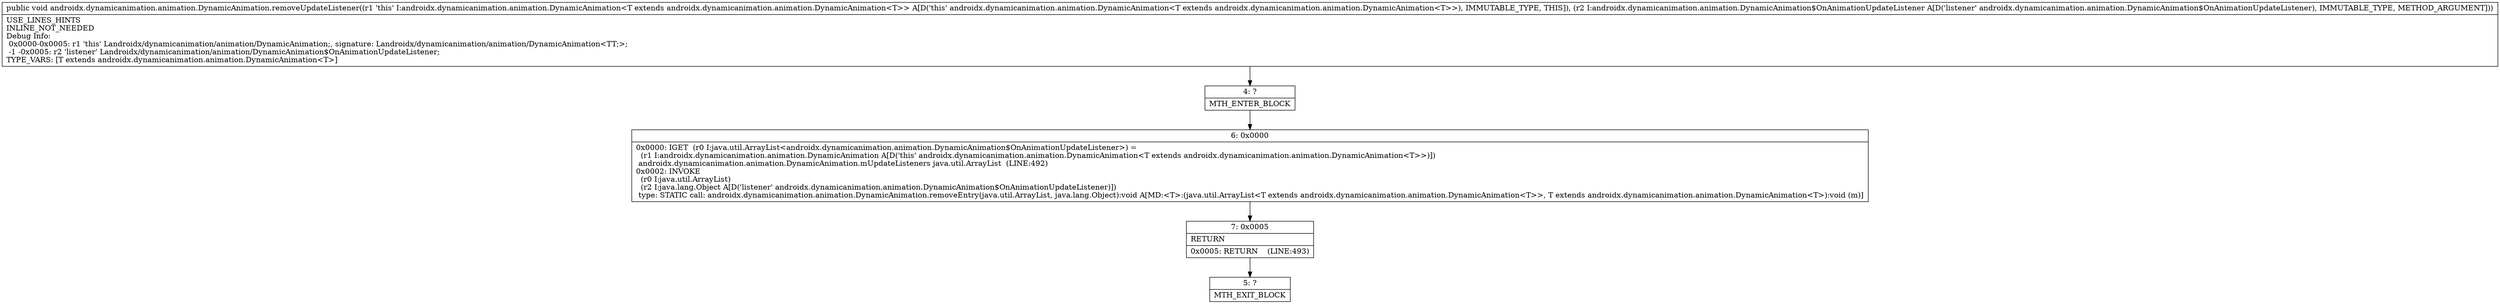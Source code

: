 digraph "CFG forandroidx.dynamicanimation.animation.DynamicAnimation.removeUpdateListener(Landroidx\/dynamicanimation\/animation\/DynamicAnimation$OnAnimationUpdateListener;)V" {
Node_4 [shape=record,label="{4\:\ ?|MTH_ENTER_BLOCK\l}"];
Node_6 [shape=record,label="{6\:\ 0x0000|0x0000: IGET  (r0 I:java.util.ArrayList\<androidx.dynamicanimation.animation.DynamicAnimation$OnAnimationUpdateListener\>) = \l  (r1 I:androidx.dynamicanimation.animation.DynamicAnimation A[D('this' androidx.dynamicanimation.animation.DynamicAnimation\<T extends androidx.dynamicanimation.animation.DynamicAnimation\<T\>\>)])\l androidx.dynamicanimation.animation.DynamicAnimation.mUpdateListeners java.util.ArrayList  (LINE:492)\l0x0002: INVOKE  \l  (r0 I:java.util.ArrayList)\l  (r2 I:java.lang.Object A[D('listener' androidx.dynamicanimation.animation.DynamicAnimation$OnAnimationUpdateListener)])\l type: STATIC call: androidx.dynamicanimation.animation.DynamicAnimation.removeEntry(java.util.ArrayList, java.lang.Object):void A[MD:\<T\>:(java.util.ArrayList\<T extends androidx.dynamicanimation.animation.DynamicAnimation\<T\>\>, T extends androidx.dynamicanimation.animation.DynamicAnimation\<T\>):void (m)]\l}"];
Node_7 [shape=record,label="{7\:\ 0x0005|RETURN\l|0x0005: RETURN    (LINE:493)\l}"];
Node_5 [shape=record,label="{5\:\ ?|MTH_EXIT_BLOCK\l}"];
MethodNode[shape=record,label="{public void androidx.dynamicanimation.animation.DynamicAnimation.removeUpdateListener((r1 'this' I:androidx.dynamicanimation.animation.DynamicAnimation\<T extends androidx.dynamicanimation.animation.DynamicAnimation\<T\>\> A[D('this' androidx.dynamicanimation.animation.DynamicAnimation\<T extends androidx.dynamicanimation.animation.DynamicAnimation\<T\>\>), IMMUTABLE_TYPE, THIS]), (r2 I:androidx.dynamicanimation.animation.DynamicAnimation$OnAnimationUpdateListener A[D('listener' androidx.dynamicanimation.animation.DynamicAnimation$OnAnimationUpdateListener), IMMUTABLE_TYPE, METHOD_ARGUMENT]))  | USE_LINES_HINTS\lINLINE_NOT_NEEDED\lDebug Info:\l  0x0000\-0x0005: r1 'this' Landroidx\/dynamicanimation\/animation\/DynamicAnimation;, signature: Landroidx\/dynamicanimation\/animation\/DynamicAnimation\<TT;\>;\l  \-1 \-0x0005: r2 'listener' Landroidx\/dynamicanimation\/animation\/DynamicAnimation$OnAnimationUpdateListener;\lTYPE_VARS: [T extends androidx.dynamicanimation.animation.DynamicAnimation\<T\>]\l}"];
MethodNode -> Node_4;Node_4 -> Node_6;
Node_6 -> Node_7;
Node_7 -> Node_5;
}


